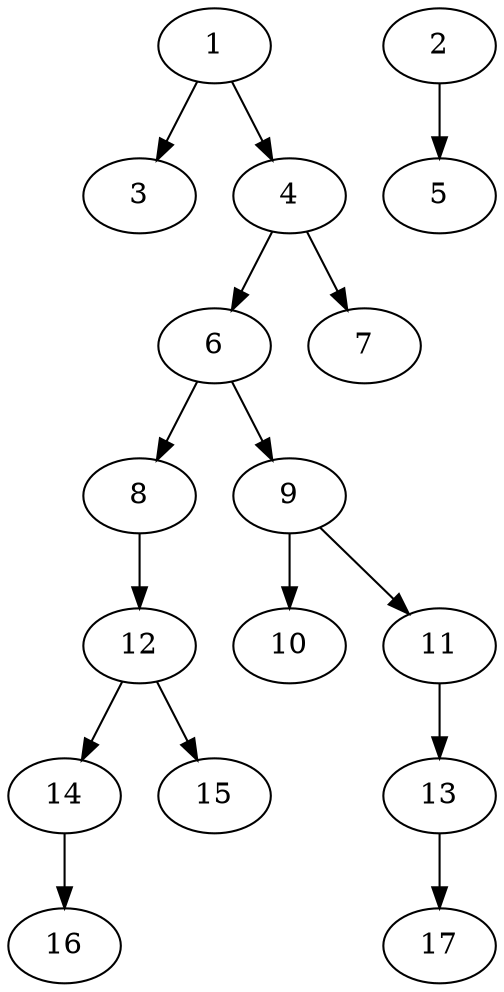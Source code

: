 // DAG (tier=1-easy, mode=compute, n=17, ccr=0.299, fat=0.411, density=0.278, regular=0.709, jump=0.037, mindata=262144, maxdata=2097152)
// DAG automatically generated by daggen at Sun Aug 24 16:33:32 2025
// /home/ermia/Project/Environments/daggen/bin/daggen --dot --ccr 0.299 --fat 0.411 --regular 0.709 --density 0.278 --jump 0.037 --mindata 262144 --maxdata 2097152 -n 17 
digraph G {
  1 [size="1177937245539594", alpha="0.04", expect_size="588968622769797"]
  1 -> 3 [size ="28958850547712"]
  1 -> 4 [size ="28958850547712"]
  2 [size="277013518672028", alpha="0.08", expect_size="138506759336014"]
  2 -> 5 [size ="12815242887168"]
  3 [size="3618936535095048", alpha="0.04", expect_size="1809468267547524"]
  4 [size="54574198649016", alpha="0.18", expect_size="27287099324508"]
  4 -> 6 [size ="3993816268800"]
  4 -> 7 [size ="3993816268800"]
  5 [size="537513541545002", alpha="0.00", expect_size="268756770772501"]
  6 [size="345260630077849", alpha="0.03", expect_size="172630315038924"]
  6 -> 8 [size ="7115561238528"]
  6 -> 9 [size ="7115561238528"]
  7 [size="2212090739301431", alpha="0.09", expect_size="1106045369650715"]
  8 [size="445803373973588", alpha="0.16", expect_size="222901686986794"]
  8 -> 12 [size ="29774994997248"]
  9 [size="1109841953634234", alpha="0.05", expect_size="554920976817117"]
  9 -> 10 [size ="19483179614208"]
  9 -> 11 [size ="19483179614208"]
  10 [size="64071068269576", alpha="0.08", expect_size="32035534134788"]
  11 [size="11476808304331894", alpha="0.18", expect_size="5738404152165947"]
  11 -> 13 [size ="17177864306688"]
  12 [size="254284713680539", alpha="0.03", expect_size="127142356840269"]
  12 -> 14 [size ="4145725571072"]
  12 -> 15 [size ="4145725571072"]
  13 [size="57054417766633", alpha="0.10", expect_size="28527208883316"]
  13 -> 17 [size ="1973210316800"]
  14 [size="84775770664206336", alpha="0.03", expect_size="42387885332103168"]
  14 -> 16 [size ="1543847804928"]
  15 [size="91280428576486", alpha="0.07", expect_size="45640214288243"]
  16 [size="169075682574336000", alpha="0.17", expect_size="84537841287168000"]
  17 [size="187478394759016", alpha="0.13", expect_size="93739197379508"]
}